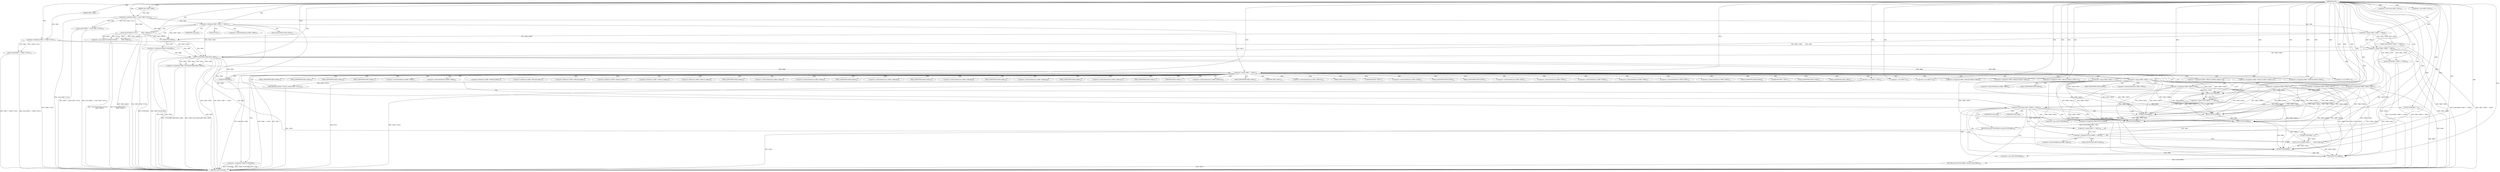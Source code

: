 digraph "FUN1" {  
"8" [label = <(METHOD,FUN1)<SUB>1</SUB>> ]
"228" [label = <(METHOD_RETURN,VAR1)<SUB>1</SUB>> ]
"9" [label = <(PARAM,const VAR2 *VAR3)<SUB>1</SUB>> ]
"10" [label = <(PARAM,VAR4 *VAR5)<SUB>1</SUB>> ]
"14" [label = <(assert,assert(VAR3 != (const VAR2 *) NULL))<SUB>10</SUB>> ]
"20" [label = <(assert,assert(VAR3-&gt;VAR9 == VAR10))<SUB>11</SUB>> ]
"42" [label = <(assert,assert(VAR5 != (VAR4 *) NULL))<SUB>15</SUB>> ]
"48" [label = <(assert,assert(VAR5-&gt;VAR9 == VAR10))<SUB>16</SUB>> ]
"54" [label = <(&lt;operator&gt;.assignment,VAR6=FUN4(VAR3))<SUB>17</SUB>> ]
"58" [label = <(&lt;operator&gt;.assignment,VAR8=FUN5(VAR3,VAR6,VAR15,VAR5))<SUB>18</SUB>> ]
"78" [label = <(&lt;operator&gt;.assignment,VAR6-&gt;VAR16=VAR17)<SUB>25</SUB>> ]
"107" [label = <(&lt;operator&gt;.assignment,VAR6-&gt;VAR20=8)<SUB>30</SUB>> ]
"122" [label = <(&lt;operator&gt;.assignment,VAR6-&gt;VAR22[0].VAR23=VAR24)<SUB>34</SUB>> ]
"131" [label = <(&lt;operator&gt;.assignment,VAR6-&gt;VAR22[0].VAR25=VAR24)<SUB>35</SUB>> ]
"140" [label = <(&lt;operator&gt;.assignment,VAR6-&gt;VAR22[0].VAR26=VAR24)<SUB>36</SUB>> ]
"149" [label = <(&lt;operator&gt;.assignment,VAR6-&gt;VAR22[1].VAR23=(VAR27) 0)<SUB>37</SUB>> ]
"160" [label = <(&lt;operator&gt;.assignment,VAR6-&gt;VAR22[1].VAR25=(VAR27) 0)<SUB>38</SUB>> ]
"171" [label = <(&lt;operator&gt;.assignment,VAR6-&gt;VAR22[1].VAR26=(VAR27) 0)<SUB>39</SUB>> ]
"196" [label = <(&lt;operator&gt;.assignment,VAR8=FUN11(VAR6))<SUB>57</SUB>> ]
"221" [label = <(&lt;operator&gt;.cast,(void) FUN9(VAR6))<SUB>63</SUB>> ]
"225" [label = <(RETURN,return(FUN10(VAR6));,return(FUN10(VAR6));)<SUB>64</SUB>> ]
"27" [label = <(&lt;operator&gt;.notEquals,VAR3-&gt;VAR11 != VAR12)<SUB>12</SUB>> ]
"66" [label = <(&lt;operator&gt;.equals,VAR8 == VAR12)<SUB>19</SUB>> ]
"84" [label = <(&lt;operator&gt;.equals,VAR6-&gt;VAR18 == 0)<SUB>26</SUB>> ]
"96" [label = <(&lt;operator&gt;.equals,VAR6-&gt;VAR19 == 0)<SUB>28</SUB>> ]
"113" [label = <(&lt;operator&gt;.equals,FUN7(VAR6,2) == VAR12)<SUB>31</SUB>> ]
"183" [label = <(&lt;operator&gt;.notEquals,VAR3-&gt;VAR28 != VAR12)<SUB>40</SUB>> ]
"201" [label = <(&lt;operator&gt;.equals,VAR8 == VAR12)<SUB>58</SUB>> ]
"209" [label = <(&lt;operator&gt;.notEquals,FUN12(VAR6) != VAR12)<SUB>60</SUB>> ]
"226" [label = <(FUN10,FUN10(VAR6))<SUB>64</SUB>> ]
"15" [label = <(&lt;operator&gt;.notEquals,VAR3 != (const VAR2 *) NULL)<SUB>10</SUB>> ]
"21" [label = <(&lt;operator&gt;.equals,VAR3-&gt;VAR9 == VAR10)<SUB>11</SUB>> ]
"33" [label = <(&lt;operator&gt;.cast,(void) FUN2(VAR13,FUN3(),&quot;&quot;,
      VAR3-&gt;VAR14))<SUB>13</SUB>> ]
"43" [label = <(&lt;operator&gt;.notEquals,VAR5 != (VAR4 *) NULL)<SUB>15</SUB>> ]
"49" [label = <(&lt;operator&gt;.equals,VAR5-&gt;VAR9 == VAR10)<SUB>16</SUB>> ]
"56" [label = <(FUN4,FUN4(VAR3))<SUB>17</SUB>> ]
"60" [label = <(FUN5,FUN5(VAR3,VAR6,VAR15,VAR5))<SUB>18</SUB>> ]
"70" [label = <(&lt;operator&gt;.assignment,VAR6=FUN6(VAR6))<SUB>21</SUB>> ]
"74" [label = <(RETURN,return((VAR1 *) NULL);,return((VAR1 *) NULL);)<SUB>22</SUB>> ]
"90" [label = <(&lt;operator&gt;.assignment,VAR6-&gt;VAR18=2592)<SUB>27</SUB>> ]
"102" [label = <(&lt;operator&gt;.assignment,VAR6-&gt;VAR19=3508)<SUB>29</SUB>> ]
"119" [label = <(FUN8,FUN8(VAR21,&quot;&quot;))<SUB>32</SUB>> ]
"157" [label = <(&lt;operator&gt;.cast,(VAR27) 0)<SUB>37</SUB>> ]
"168" [label = <(&lt;operator&gt;.cast,(VAR27) 0)<SUB>38</SUB>> ]
"179" [label = <(&lt;operator&gt;.cast,(VAR27) 0)<SUB>39</SUB>> ]
"189" [label = <(&lt;operator&gt;.cast,(void) FUN9(VAR6))<SUB>42</SUB>> ]
"193" [label = <(RETURN,return(FUN10(VAR6));,return(FUN10(VAR6));)<SUB>43</SUB>> ]
"198" [label = <(FUN11,FUN11(VAR6))<SUB>57</SUB>> ]
"205" [label = <(FUN8,FUN8(VAR29,&quot;&quot;))<SUB>59</SUB>> ]
"214" [label = <(FUN13,FUN13(VAR5,VAR29,&quot;&quot;,
      VAR6-&gt;VAR14))<SUB>61</SUB>> ]
"223" [label = <(FUN9,FUN9(VAR6))<SUB>63</SUB>> ]
"17" [label = <(&lt;operator&gt;.cast,(const VAR2 *) NULL)<SUB>10</SUB>> ]
"45" [label = <(&lt;operator&gt;.cast,(VAR4 *) NULL)<SUB>15</SUB>> ]
"75" [label = <(&lt;operator&gt;.cast,(VAR1 *) NULL)<SUB>22</SUB>> ]
"114" [label = <(FUN7,FUN7(VAR6,2))<SUB>31</SUB>> ]
"194" [label = <(FUN10,FUN10(VAR6))<SUB>43</SUB>> ]
"210" [label = <(FUN12,FUN12(VAR6))<SUB>60</SUB>> ]
"35" [label = <(FUN2,FUN2(VAR13,FUN3(),&quot;&quot;,
      VAR3-&gt;VAR14))<SUB>13</SUB>> ]
"72" [label = <(FUN6,FUN6(VAR6))<SUB>21</SUB>> ]
"191" [label = <(FUN9,FUN9(VAR6))<SUB>42</SUB>> ]
"79" [label = <(&lt;operator&gt;.indirectFieldAccess,VAR6-&gt;VAR16)<SUB>25</SUB>> ]
"108" [label = <(&lt;operator&gt;.indirectFieldAccess,VAR6-&gt;VAR20)<SUB>30</SUB>> ]
"123" [label = <(&lt;operator&gt;.fieldAccess,VAR6-&gt;VAR22[0].VAR23)<SUB>34</SUB>> ]
"132" [label = <(&lt;operator&gt;.fieldAccess,VAR6-&gt;VAR22[0].VAR25)<SUB>35</SUB>> ]
"141" [label = <(&lt;operator&gt;.fieldAccess,VAR6-&gt;VAR22[0].VAR26)<SUB>36</SUB>> ]
"150" [label = <(&lt;operator&gt;.fieldAccess,VAR6-&gt;VAR22[1].VAR23)<SUB>37</SUB>> ]
"161" [label = <(&lt;operator&gt;.fieldAccess,VAR6-&gt;VAR22[1].VAR25)<SUB>38</SUB>> ]
"172" [label = <(&lt;operator&gt;.fieldAccess,VAR6-&gt;VAR22[1].VAR26)<SUB>39</SUB>> ]
"222" [label = <(UNKNOWN,void,void)<SUB>63</SUB>> ]
"81" [label = <(FIELD_IDENTIFIER,VAR16,VAR16)<SUB>25</SUB>> ]
"85" [label = <(&lt;operator&gt;.indirectFieldAccess,VAR6-&gt;VAR18)<SUB>26</SUB>> ]
"97" [label = <(&lt;operator&gt;.indirectFieldAccess,VAR6-&gt;VAR19)<SUB>28</SUB>> ]
"110" [label = <(FIELD_IDENTIFIER,VAR20,VAR20)<SUB>30</SUB>> ]
"124" [label = <(&lt;operator&gt;.indirectIndexAccess,VAR6-&gt;VAR22[0])<SUB>34</SUB>> ]
"129" [label = <(FIELD_IDENTIFIER,VAR23,VAR23)<SUB>34</SUB>> ]
"133" [label = <(&lt;operator&gt;.indirectIndexAccess,VAR6-&gt;VAR22[0])<SUB>35</SUB>> ]
"138" [label = <(FIELD_IDENTIFIER,VAR25,VAR25)<SUB>35</SUB>> ]
"142" [label = <(&lt;operator&gt;.indirectIndexAccess,VAR6-&gt;VAR22[0])<SUB>36</SUB>> ]
"147" [label = <(FIELD_IDENTIFIER,VAR26,VAR26)<SUB>36</SUB>> ]
"151" [label = <(&lt;operator&gt;.indirectIndexAccess,VAR6-&gt;VAR22[1])<SUB>37</SUB>> ]
"156" [label = <(FIELD_IDENTIFIER,VAR23,VAR23)<SUB>37</SUB>> ]
"158" [label = <(UNKNOWN,VAR27,VAR27)<SUB>37</SUB>> ]
"162" [label = <(&lt;operator&gt;.indirectIndexAccess,VAR6-&gt;VAR22[1])<SUB>38</SUB>> ]
"167" [label = <(FIELD_IDENTIFIER,VAR25,VAR25)<SUB>38</SUB>> ]
"169" [label = <(UNKNOWN,VAR27,VAR27)<SUB>38</SUB>> ]
"173" [label = <(&lt;operator&gt;.indirectIndexAccess,VAR6-&gt;VAR22[1])<SUB>39</SUB>> ]
"178" [label = <(FIELD_IDENTIFIER,VAR26,VAR26)<SUB>39</SUB>> ]
"180" [label = <(UNKNOWN,VAR27,VAR27)<SUB>39</SUB>> ]
"184" [label = <(&lt;operator&gt;.indirectFieldAccess,VAR3-&gt;VAR28)<SUB>40</SUB>> ]
"34" [label = <(UNKNOWN,void,void)<SUB>13</SUB>> ]
"87" [label = <(FIELD_IDENTIFIER,VAR18,VAR18)<SUB>26</SUB>> ]
"91" [label = <(&lt;operator&gt;.indirectFieldAccess,VAR6-&gt;VAR18)<SUB>27</SUB>> ]
"99" [label = <(FIELD_IDENTIFIER,VAR19,VAR19)<SUB>28</SUB>> ]
"103" [label = <(&lt;operator&gt;.indirectFieldAccess,VAR6-&gt;VAR19)<SUB>29</SUB>> ]
"125" [label = <(&lt;operator&gt;.indirectFieldAccess,VAR6-&gt;VAR22)<SUB>34</SUB>> ]
"134" [label = <(&lt;operator&gt;.indirectFieldAccess,VAR6-&gt;VAR22)<SUB>35</SUB>> ]
"143" [label = <(&lt;operator&gt;.indirectFieldAccess,VAR6-&gt;VAR22)<SUB>36</SUB>> ]
"152" [label = <(&lt;operator&gt;.indirectFieldAccess,VAR6-&gt;VAR22)<SUB>37</SUB>> ]
"163" [label = <(&lt;operator&gt;.indirectFieldAccess,VAR6-&gt;VAR22)<SUB>38</SUB>> ]
"174" [label = <(&lt;operator&gt;.indirectFieldAccess,VAR6-&gt;VAR22)<SUB>39</SUB>> ]
"186" [label = <(FIELD_IDENTIFIER,VAR28,VAR28)<SUB>40</SUB>> ]
"190" [label = <(UNKNOWN,void,void)<SUB>42</SUB>> ]
"218" [label = <(&lt;operator&gt;.indirectFieldAccess,VAR6-&gt;VAR14)<SUB>62</SUB>> ]
"37" [label = <(FUN3,FUN3())<SUB>13</SUB>> ]
"39" [label = <(&lt;operator&gt;.indirectFieldAccess,VAR3-&gt;VAR14)<SUB>14</SUB>> ]
"76" [label = <(UNKNOWN,VAR1 *,VAR1 *)<SUB>22</SUB>> ]
"93" [label = <(FIELD_IDENTIFIER,VAR18,VAR18)<SUB>27</SUB>> ]
"105" [label = <(FIELD_IDENTIFIER,VAR19,VAR19)<SUB>29</SUB>> ]
"127" [label = <(FIELD_IDENTIFIER,VAR22,VAR22)<SUB>34</SUB>> ]
"136" [label = <(FIELD_IDENTIFIER,VAR22,VAR22)<SUB>35</SUB>> ]
"145" [label = <(FIELD_IDENTIFIER,VAR22,VAR22)<SUB>36</SUB>> ]
"154" [label = <(FIELD_IDENTIFIER,VAR22,VAR22)<SUB>37</SUB>> ]
"165" [label = <(FIELD_IDENTIFIER,VAR22,VAR22)<SUB>38</SUB>> ]
"176" [label = <(FIELD_IDENTIFIER,VAR22,VAR22)<SUB>39</SUB>> ]
"220" [label = <(FIELD_IDENTIFIER,VAR14,VAR14)<SUB>62</SUB>> ]
"41" [label = <(FIELD_IDENTIFIER,VAR14,VAR14)<SUB>14</SUB>> ]
  "74" -> "228"  [ label = "DDG: &lt;RET&gt;"] 
  "193" -> "228"  [ label = "DDG: &lt;RET&gt;"] 
  "225" -> "228"  [ label = "DDG: &lt;RET&gt;"] 
  "15" -> "228"  [ label = "DDG: (const VAR2 *) NULL"] 
  "14" -> "228"  [ label = "DDG: VAR3 != (const VAR2 *) NULL"] 
  "14" -> "228"  [ label = "DDG: assert(VAR3 != (const VAR2 *) NULL)"] 
  "21" -> "228"  [ label = "DDG: VAR3-&gt;VAR9"] 
  "20" -> "228"  [ label = "DDG: VAR3-&gt;VAR9 == VAR10"] 
  "20" -> "228"  [ label = "DDG: assert(VAR3-&gt;VAR9 == VAR10)"] 
  "27" -> "228"  [ label = "DDG: VAR3-&gt;VAR11"] 
  "27" -> "228"  [ label = "DDG: VAR3-&gt;VAR11 != VAR12"] 
  "35" -> "228"  [ label = "DDG: FUN3()"] 
  "35" -> "228"  [ label = "DDG: VAR3-&gt;VAR14"] 
  "33" -> "228"  [ label = "DDG: FUN2(VAR13,FUN3(),&quot;&quot;,
      VAR3-&gt;VAR14)"] 
  "33" -> "228"  [ label = "DDG: (void) FUN2(VAR13,FUN3(),&quot;&quot;,
      VAR3-&gt;VAR14)"] 
  "43" -> "228"  [ label = "DDG: (VAR4 *) NULL"] 
  "42" -> "228"  [ label = "DDG: VAR5 != (VAR4 *) NULL"] 
  "42" -> "228"  [ label = "DDG: assert(VAR5 != (VAR4 *) NULL)"] 
  "49" -> "228"  [ label = "DDG: VAR5-&gt;VAR9"] 
  "49" -> "228"  [ label = "DDG: VAR10"] 
  "48" -> "228"  [ label = "DDG: VAR5-&gt;VAR9 == VAR10"] 
  "48" -> "228"  [ label = "DDG: assert(VAR5-&gt;VAR9 == VAR10)"] 
  "54" -> "228"  [ label = "DDG: FUN4(VAR3)"] 
  "54" -> "228"  [ label = "DDG: VAR6=FUN4(VAR3)"] 
  "60" -> "228"  [ label = "DDG: VAR3"] 
  "60" -> "228"  [ label = "DDG: VAR5"] 
  "58" -> "228"  [ label = "DDG: FUN5(VAR3,VAR6,VAR15,VAR5)"] 
  "58" -> "228"  [ label = "DDG: VAR8=FUN5(VAR3,VAR6,VAR15,VAR5)"] 
  "66" -> "228"  [ label = "DDG: VAR8"] 
  "66" -> "228"  [ label = "DDG: VAR12"] 
  "66" -> "228"  [ label = "DDG: VAR8 == VAR12"] 
  "70" -> "228"  [ label = "DDG: VAR6"] 
  "70" -> "228"  [ label = "DDG: FUN6(VAR6)"] 
  "70" -> "228"  [ label = "DDG: VAR6=FUN6(VAR6)"] 
  "75" -> "228"  [ label = "DDG: NULL"] 
  "75" -> "228"  [ label = "DDG: (VAR1 *) NULL"] 
  "35" -> "228"  [ label = "DDG: VAR13"] 
  "78" -> "228"  [ label = "DDG: VAR17"] 
  "119" -> "228"  [ label = "DDG: VAR21"] 
  "60" -> "228"  [ label = "DDG: VAR15"] 
  "8" -> "9"  [ label = "DDG: "] 
  "8" -> "10"  [ label = "DDG: "] 
  "56" -> "54"  [ label = "DDG: VAR3"] 
  "60" -> "58"  [ label = "DDG: VAR3"] 
  "60" -> "58"  [ label = "DDG: VAR6"] 
  "60" -> "58"  [ label = "DDG: VAR15"] 
  "60" -> "58"  [ label = "DDG: VAR5"] 
  "8" -> "78"  [ label = "DDG: "] 
  "8" -> "107"  [ label = "DDG: "] 
  "8" -> "122"  [ label = "DDG: "] 
  "8" -> "131"  [ label = "DDG: "] 
  "8" -> "140"  [ label = "DDG: "] 
  "8" -> "149"  [ label = "DDG: "] 
  "8" -> "160"  [ label = "DDG: "] 
  "8" -> "171"  [ label = "DDG: "] 
  "198" -> "196"  [ label = "DDG: VAR6"] 
  "223" -> "221"  [ label = "DDG: VAR6"] 
  "226" -> "225"  [ label = "DDG: FUN10(VAR6)"] 
  "15" -> "14"  [ label = "DDG: VAR3"] 
  "15" -> "14"  [ label = "DDG: (const VAR2 *) NULL"] 
  "21" -> "20"  [ label = "DDG: VAR3-&gt;VAR9"] 
  "21" -> "20"  [ label = "DDG: VAR10"] 
  "43" -> "42"  [ label = "DDG: VAR5"] 
  "43" -> "42"  [ label = "DDG: (VAR4 *) NULL"] 
  "49" -> "48"  [ label = "DDG: VAR5-&gt;VAR9"] 
  "49" -> "48"  [ label = "DDG: VAR10"] 
  "9" -> "15"  [ label = "DDG: VAR3"] 
  "8" -> "15"  [ label = "DDG: "] 
  "15" -> "21"  [ label = "DDG: VAR3"] 
  "8" -> "21"  [ label = "DDG: "] 
  "15" -> "27"  [ label = "DDG: VAR3"] 
  "8" -> "27"  [ label = "DDG: "] 
  "35" -> "33"  [ label = "DDG: VAR13"] 
  "35" -> "33"  [ label = "DDG: FUN3()"] 
  "35" -> "33"  [ label = "DDG: &quot;&quot;"] 
  "35" -> "33"  [ label = "DDG: VAR3-&gt;VAR14"] 
  "10" -> "43"  [ label = "DDG: VAR5"] 
  "8" -> "43"  [ label = "DDG: "] 
  "43" -> "49"  [ label = "DDG: VAR5"] 
  "21" -> "49"  [ label = "DDG: VAR10"] 
  "8" -> "49"  [ label = "DDG: "] 
  "15" -> "56"  [ label = "DDG: VAR3"] 
  "21" -> "56"  [ label = "DDG: VAR3-&gt;VAR9"] 
  "27" -> "56"  [ label = "DDG: VAR3-&gt;VAR11"] 
  "35" -> "56"  [ label = "DDG: VAR3-&gt;VAR14"] 
  "8" -> "56"  [ label = "DDG: "] 
  "21" -> "60"  [ label = "DDG: VAR3-&gt;VAR9"] 
  "27" -> "60"  [ label = "DDG: VAR3-&gt;VAR11"] 
  "35" -> "60"  [ label = "DDG: VAR3-&gt;VAR14"] 
  "56" -> "60"  [ label = "DDG: VAR3"] 
  "8" -> "60"  [ label = "DDG: "] 
  "54" -> "60"  [ label = "DDG: VAR6"] 
  "43" -> "60"  [ label = "DDG: VAR5"] 
  "49" -> "60"  [ label = "DDG: VAR5-&gt;VAR9"] 
  "58" -> "66"  [ label = "DDG: VAR8"] 
  "8" -> "66"  [ label = "DDG: "] 
  "27" -> "66"  [ label = "DDG: VAR12"] 
  "72" -> "70"  [ label = "DDG: VAR6"] 
  "75" -> "74"  [ label = "DDG: (VAR1 *) NULL"] 
  "60" -> "84"  [ label = "DDG: VAR6"] 
  "8" -> "84"  [ label = "DDG: "] 
  "8" -> "90"  [ label = "DDG: "] 
  "60" -> "96"  [ label = "DDG: VAR6"] 
  "8" -> "96"  [ label = "DDG: "] 
  "8" -> "102"  [ label = "DDG: "] 
  "114" -> "113"  [ label = "DDG: VAR6"] 
  "114" -> "113"  [ label = "DDG: 2"] 
  "66" -> "113"  [ label = "DDG: VAR12"] 
  "8" -> "113"  [ label = "DDG: "] 
  "8" -> "157"  [ label = "DDG: "] 
  "8" -> "168"  [ label = "DDG: "] 
  "8" -> "179"  [ label = "DDG: "] 
  "60" -> "183"  [ label = "DDG: VAR3"] 
  "113" -> "183"  [ label = "DDG: VAR12"] 
  "8" -> "183"  [ label = "DDG: "] 
  "191" -> "189"  [ label = "DDG: VAR6"] 
  "194" -> "193"  [ label = "DDG: FUN10(VAR6)"] 
  "78" -> "198"  [ label = "DDG: VAR6-&gt;VAR16"] 
  "84" -> "198"  [ label = "DDG: VAR6-&gt;VAR18"] 
  "90" -> "198"  [ label = "DDG: VAR6-&gt;VAR18"] 
  "96" -> "198"  [ label = "DDG: VAR6-&gt;VAR19"] 
  "102" -> "198"  [ label = "DDG: VAR6-&gt;VAR19"] 
  "107" -> "198"  [ label = "DDG: VAR6-&gt;VAR20"] 
  "114" -> "198"  [ label = "DDG: VAR6"] 
  "8" -> "198"  [ label = "DDG: "] 
  "196" -> "201"  [ label = "DDG: VAR8"] 
  "8" -> "201"  [ label = "DDG: "] 
  "183" -> "201"  [ label = "DDG: VAR12"] 
  "210" -> "209"  [ label = "DDG: VAR6"] 
  "201" -> "209"  [ label = "DDG: VAR12"] 
  "8" -> "209"  [ label = "DDG: "] 
  "78" -> "223"  [ label = "DDG: VAR6-&gt;VAR16"] 
  "84" -> "223"  [ label = "DDG: VAR6-&gt;VAR18"] 
  "90" -> "223"  [ label = "DDG: VAR6-&gt;VAR18"] 
  "96" -> "223"  [ label = "DDG: VAR6-&gt;VAR19"] 
  "102" -> "223"  [ label = "DDG: VAR6-&gt;VAR19"] 
  "107" -> "223"  [ label = "DDG: VAR6-&gt;VAR20"] 
  "210" -> "223"  [ label = "DDG: VAR6"] 
  "214" -> "223"  [ label = "DDG: VAR6-&gt;VAR14"] 
  "8" -> "223"  [ label = "DDG: "] 
  "78" -> "226"  [ label = "DDG: VAR6-&gt;VAR16"] 
  "84" -> "226"  [ label = "DDG: VAR6-&gt;VAR18"] 
  "90" -> "226"  [ label = "DDG: VAR6-&gt;VAR18"] 
  "96" -> "226"  [ label = "DDG: VAR6-&gt;VAR19"] 
  "102" -> "226"  [ label = "DDG: VAR6-&gt;VAR19"] 
  "107" -> "226"  [ label = "DDG: VAR6-&gt;VAR20"] 
  "214" -> "226"  [ label = "DDG: VAR6-&gt;VAR14"] 
  "223" -> "226"  [ label = "DDG: VAR6"] 
  "8" -> "226"  [ label = "DDG: "] 
  "8" -> "17"  [ label = "DDG: "] 
  "8" -> "45"  [ label = "DDG: "] 
  "8" -> "75"  [ label = "DDG: "] 
  "60" -> "114"  [ label = "DDG: VAR6"] 
  "78" -> "114"  [ label = "DDG: VAR6-&gt;VAR16"] 
  "84" -> "114"  [ label = "DDG: VAR6-&gt;VAR18"] 
  "90" -> "114"  [ label = "DDG: VAR6-&gt;VAR18"] 
  "96" -> "114"  [ label = "DDG: VAR6-&gt;VAR19"] 
  "102" -> "114"  [ label = "DDG: VAR6-&gt;VAR19"] 
  "107" -> "114"  [ label = "DDG: VAR6-&gt;VAR20"] 
  "8" -> "114"  [ label = "DDG: "] 
  "8" -> "119"  [ label = "DDG: "] 
  "8" -> "205"  [ label = "DDG: "] 
  "78" -> "210"  [ label = "DDG: VAR6-&gt;VAR16"] 
  "84" -> "210"  [ label = "DDG: VAR6-&gt;VAR18"] 
  "90" -> "210"  [ label = "DDG: VAR6-&gt;VAR18"] 
  "96" -> "210"  [ label = "DDG: VAR6-&gt;VAR19"] 
  "102" -> "210"  [ label = "DDG: VAR6-&gt;VAR19"] 
  "107" -> "210"  [ label = "DDG: VAR6-&gt;VAR20"] 
  "198" -> "210"  [ label = "DDG: VAR6"] 
  "8" -> "210"  [ label = "DDG: "] 
  "49" -> "214"  [ label = "DDG: VAR5-&gt;VAR9"] 
  "60" -> "214"  [ label = "DDG: VAR5"] 
  "8" -> "214"  [ label = "DDG: "] 
  "205" -> "214"  [ label = "DDG: VAR29"] 
  "210" -> "214"  [ label = "DDG: VAR6"] 
  "8" -> "35"  [ label = "DDG: "] 
  "15" -> "35"  [ label = "DDG: VAR3"] 
  "60" -> "72"  [ label = "DDG: VAR6"] 
  "8" -> "72"  [ label = "DDG: "] 
  "78" -> "191"  [ label = "DDG: VAR6-&gt;VAR16"] 
  "84" -> "191"  [ label = "DDG: VAR6-&gt;VAR18"] 
  "90" -> "191"  [ label = "DDG: VAR6-&gt;VAR18"] 
  "96" -> "191"  [ label = "DDG: VAR6-&gt;VAR19"] 
  "102" -> "191"  [ label = "DDG: VAR6-&gt;VAR19"] 
  "107" -> "191"  [ label = "DDG: VAR6-&gt;VAR20"] 
  "114" -> "191"  [ label = "DDG: VAR6"] 
  "8" -> "191"  [ label = "DDG: "] 
  "78" -> "194"  [ label = "DDG: VAR6-&gt;VAR16"] 
  "84" -> "194"  [ label = "DDG: VAR6-&gt;VAR18"] 
  "90" -> "194"  [ label = "DDG: VAR6-&gt;VAR18"] 
  "96" -> "194"  [ label = "DDG: VAR6-&gt;VAR19"] 
  "102" -> "194"  [ label = "DDG: VAR6-&gt;VAR19"] 
  "107" -> "194"  [ label = "DDG: VAR6-&gt;VAR20"] 
  "191" -> "194"  [ label = "DDG: VAR6"] 
  "8" -> "194"  [ label = "DDG: "] 
  "27" -> "34"  [ label = "CDG: "] 
  "27" -> "37"  [ label = "CDG: "] 
  "27" -> "35"  [ label = "CDG: "] 
  "27" -> "33"  [ label = "CDG: "] 
  "27" -> "41"  [ label = "CDG: "] 
  "27" -> "39"  [ label = "CDG: "] 
  "66" -> "107"  [ label = "CDG: "] 
  "66" -> "167"  [ label = "CDG: "] 
  "66" -> "96"  [ label = "CDG: "] 
  "66" -> "113"  [ label = "CDG: "] 
  "66" -> "136"  [ label = "CDG: "] 
  "66" -> "75"  [ label = "CDG: "] 
  "66" -> "154"  [ label = "CDG: "] 
  "66" -> "145"  [ label = "CDG: "] 
  "66" -> "81"  [ label = "CDG: "] 
  "66" -> "169"  [ label = "CDG: "] 
  "66" -> "161"  [ label = "CDG: "] 
  "66" -> "84"  [ label = "CDG: "] 
  "66" -> "163"  [ label = "CDG: "] 
  "66" -> "114"  [ label = "CDG: "] 
  "66" -> "131"  [ label = "CDG: "] 
  "66" -> "85"  [ label = "CDG: "] 
  "66" -> "179"  [ label = "CDG: "] 
  "66" -> "178"  [ label = "CDG: "] 
  "66" -> "149"  [ label = "CDG: "] 
  "66" -> "132"  [ label = "CDG: "] 
  "66" -> "150"  [ label = "CDG: "] 
  "66" -> "151"  [ label = "CDG: "] 
  "66" -> "74"  [ label = "CDG: "] 
  "66" -> "162"  [ label = "CDG: "] 
  "66" -> "168"  [ label = "CDG: "] 
  "66" -> "76"  [ label = "CDG: "] 
  "66" -> "87"  [ label = "CDG: "] 
  "66" -> "97"  [ label = "CDG: "] 
  "66" -> "129"  [ label = "CDG: "] 
  "66" -> "134"  [ label = "CDG: "] 
  "66" -> "138"  [ label = "CDG: "] 
  "66" -> "184"  [ label = "CDG: "] 
  "66" -> "173"  [ label = "CDG: "] 
  "66" -> "79"  [ label = "CDG: "] 
  "66" -> "152"  [ label = "CDG: "] 
  "66" -> "174"  [ label = "CDG: "] 
  "66" -> "70"  [ label = "CDG: "] 
  "66" -> "127"  [ label = "CDG: "] 
  "66" -> "186"  [ label = "CDG: "] 
  "66" -> "180"  [ label = "CDG: "] 
  "66" -> "108"  [ label = "CDG: "] 
  "66" -> "158"  [ label = "CDG: "] 
  "66" -> "171"  [ label = "CDG: "] 
  "66" -> "160"  [ label = "CDG: "] 
  "66" -> "141"  [ label = "CDG: "] 
  "66" -> "183"  [ label = "CDG: "] 
  "66" -> "122"  [ label = "CDG: "] 
  "66" -> "99"  [ label = "CDG: "] 
  "66" -> "72"  [ label = "CDG: "] 
  "66" -> "142"  [ label = "CDG: "] 
  "66" -> "123"  [ label = "CDG: "] 
  "66" -> "157"  [ label = "CDG: "] 
  "66" -> "176"  [ label = "CDG: "] 
  "66" -> "140"  [ label = "CDG: "] 
  "66" -> "143"  [ label = "CDG: "] 
  "66" -> "165"  [ label = "CDG: "] 
  "66" -> "147"  [ label = "CDG: "] 
  "66" -> "110"  [ label = "CDG: "] 
  "66" -> "156"  [ label = "CDG: "] 
  "66" -> "124"  [ label = "CDG: "] 
  "66" -> "125"  [ label = "CDG: "] 
  "66" -> "78"  [ label = "CDG: "] 
  "66" -> "133"  [ label = "CDG: "] 
  "66" -> "172"  [ label = "CDG: "] 
  "84" -> "91"  [ label = "CDG: "] 
  "84" -> "93"  [ label = "CDG: "] 
  "84" -> "90"  [ label = "CDG: "] 
  "96" -> "102"  [ label = "CDG: "] 
  "96" -> "103"  [ label = "CDG: "] 
  "96" -> "105"  [ label = "CDG: "] 
  "113" -> "119"  [ label = "CDG: "] 
  "183" -> "225"  [ label = "CDG: "] 
  "183" -> "209"  [ label = "CDG: "] 
  "183" -> "196"  [ label = "CDG: "] 
  "183" -> "226"  [ label = "CDG: "] 
  "183" -> "198"  [ label = "CDG: "] 
  "183" -> "189"  [ label = "CDG: "] 
  "183" -> "191"  [ label = "CDG: "] 
  "183" -> "223"  [ label = "CDG: "] 
  "183" -> "190"  [ label = "CDG: "] 
  "183" -> "194"  [ label = "CDG: "] 
  "183" -> "221"  [ label = "CDG: "] 
  "183" -> "201"  [ label = "CDG: "] 
  "183" -> "193"  [ label = "CDG: "] 
  "183" -> "210"  [ label = "CDG: "] 
  "183" -> "222"  [ label = "CDG: "] 
  "201" -> "205"  [ label = "CDG: "] 
  "209" -> "214"  [ label = "CDG: "] 
  "209" -> "220"  [ label = "CDG: "] 
  "209" -> "218"  [ label = "CDG: "] 
}
